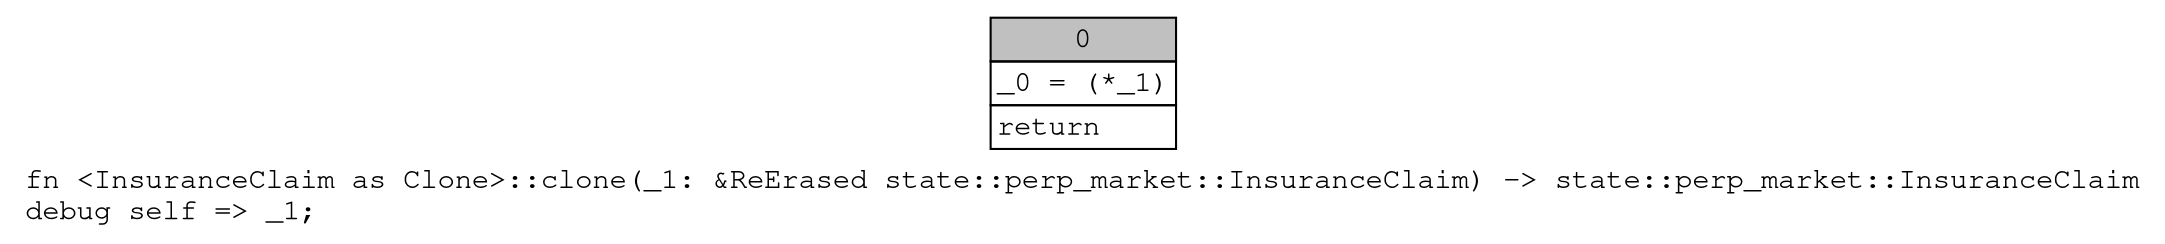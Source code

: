 digraph Mir_0_17344 {
    graph [fontname="Courier, monospace"];
    node [fontname="Courier, monospace"];
    edge [fontname="Courier, monospace"];
    label=<fn &lt;InsuranceClaim as Clone&gt;::clone(_1: &amp;ReErased state::perp_market::InsuranceClaim) -&gt; state::perp_market::InsuranceClaim<br align="left"/>debug self =&gt; _1;<br align="left"/>>;
    bb0__0_17344 [shape="none", label=<<table border="0" cellborder="1" cellspacing="0"><tr><td bgcolor="gray" align="center" colspan="1">0</td></tr><tr><td align="left" balign="left">_0 = (*_1)<br/></td></tr><tr><td align="left">return</td></tr></table>>];
}
